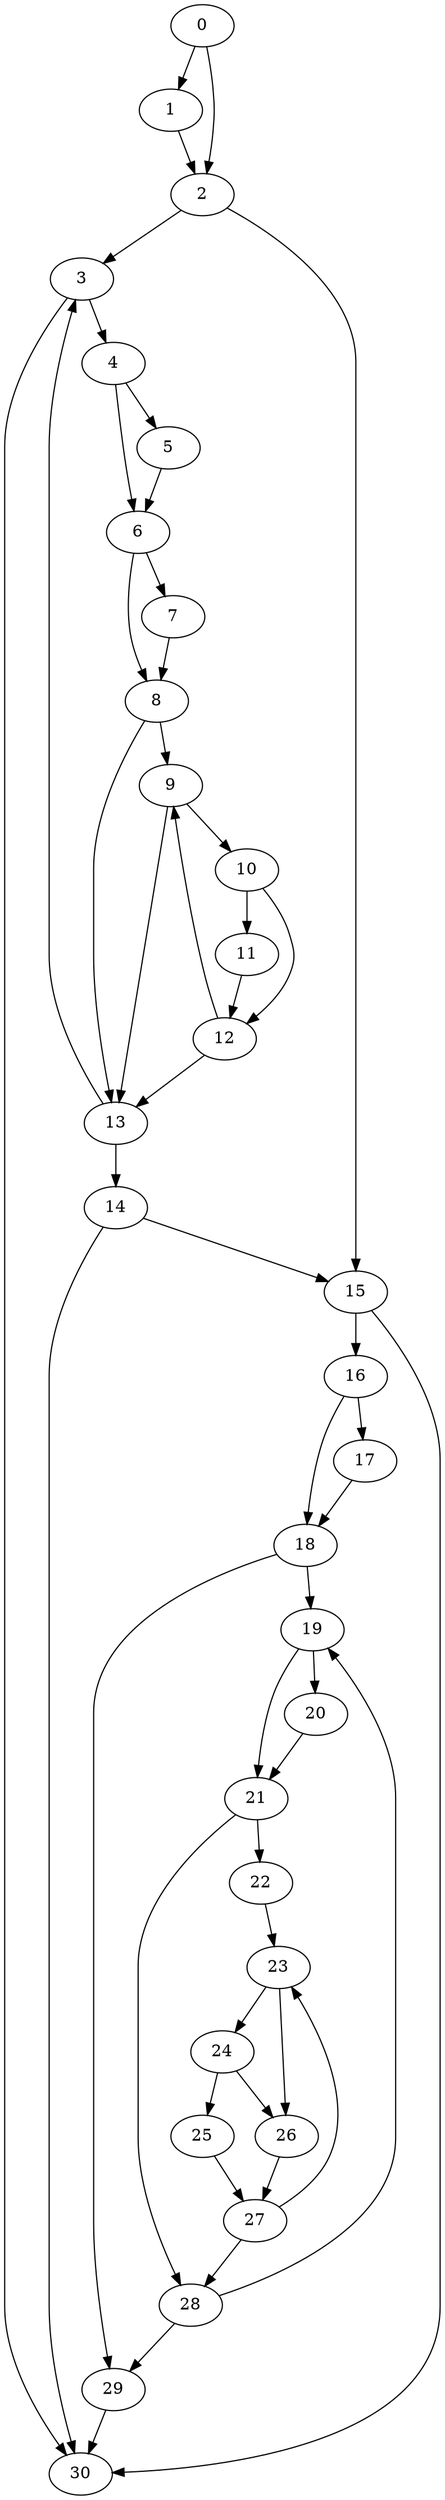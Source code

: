 digraph {
	0
	1
	2
	3
	4
	5
	6
	7
	8
	9
	10
	11
	12
	13
	14
	15
	16
	17
	18
	19
	20
	21
	22
	23
	24
	25
	26
	27
	28
	29
	30
	18 -> 29
	28 -> 29
	10 -> 11
	18 -> 19
	28 -> 19
	19 -> 20
	19 -> 21
	20 -> 21
	23 -> 24
	25 -> 27
	26 -> 27
	0 -> 1
	8 -> 9
	12 -> 9
	9 -> 10
	13 -> 14
	21 -> 22
	22 -> 23
	27 -> 23
	24 -> 25
	21 -> 28
	27 -> 28
	1 -> 2
	0 -> 2
	2 -> 3
	13 -> 3
	3 -> 4
	6 -> 8
	7 -> 8
	8 -> 13
	9 -> 13
	12 -> 13
	15 -> 16
	16 -> 18
	17 -> 18
	4 -> 6
	5 -> 6
	10 -> 12
	11 -> 12
	2 -> 15
	14 -> 15
	24 -> 26
	23 -> 26
	3 -> 30
	14 -> 30
	15 -> 30
	29 -> 30
	4 -> 5
	6 -> 7
	16 -> 17
}
